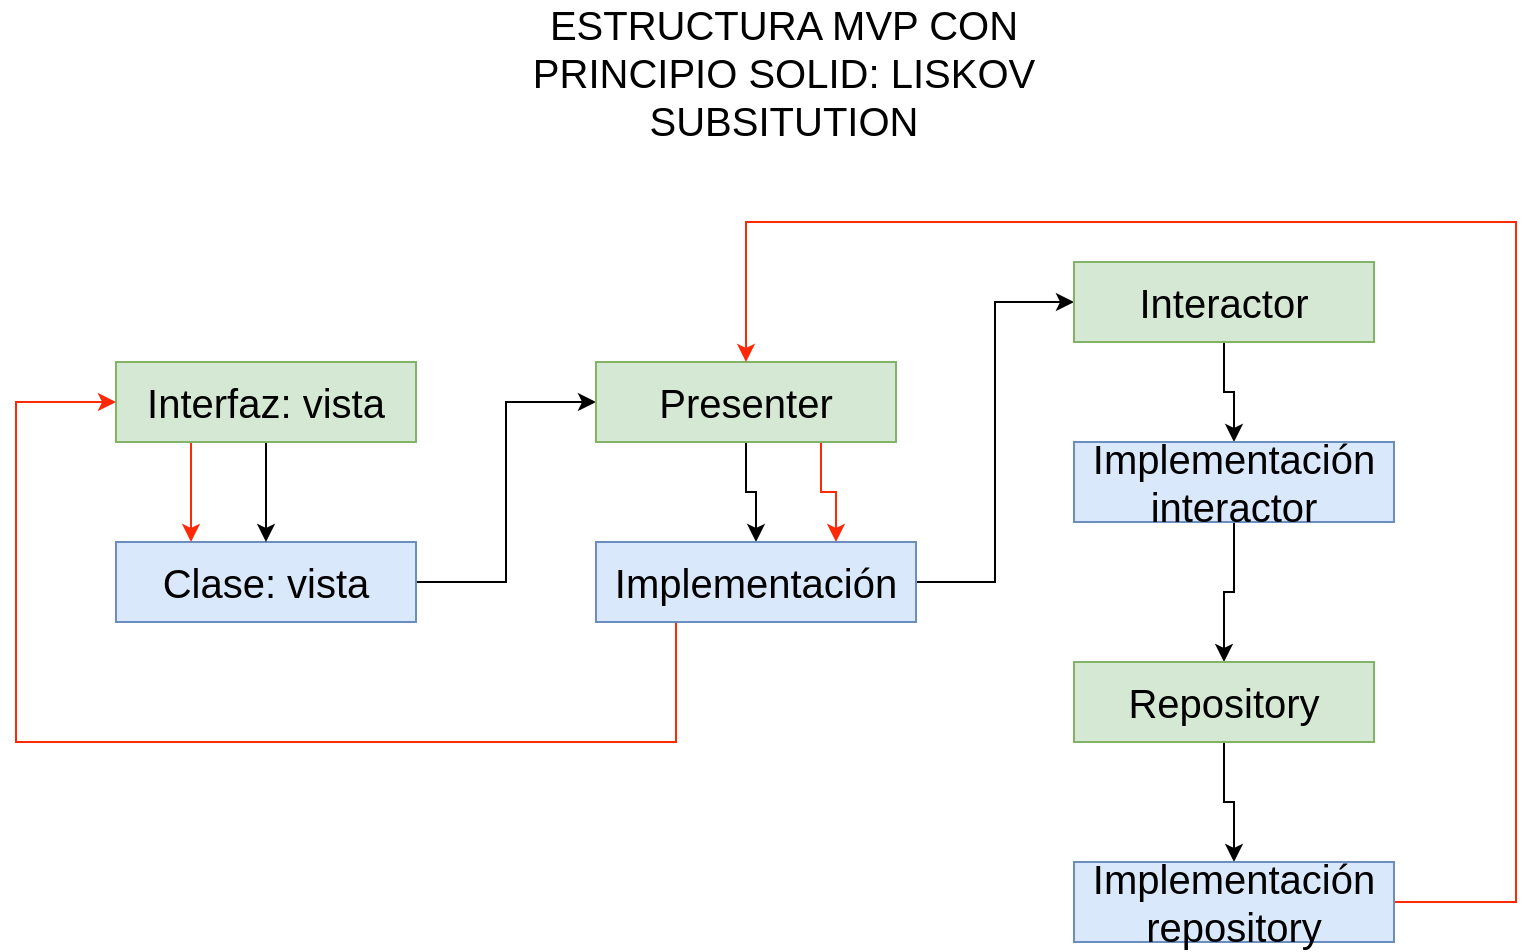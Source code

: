 <mxfile version="16.1.2" type="device"><diagram id="1AcYgpXe3SPrX38BklTT" name="Página-1"><mxGraphModel dx="1422" dy="865" grid="1" gridSize="10" guides="1" tooltips="1" connect="1" arrows="1" fold="1" page="1" pageScale="1" pageWidth="827" pageHeight="1169" math="0" shadow="0"><root><mxCell id="0"/><mxCell id="1" parent="0"/><mxCell id="uYHu_dFQIAHvyXbBW9Yv-1" value="&lt;font style=&quot;font-size: 20px&quot;&gt;ESTRUCTURA MVP CON PRINCIPIO SOLID: LISKOV SUBSITUTION&lt;/font&gt;" style="text;html=1;strokeColor=none;fillColor=none;align=center;verticalAlign=middle;whiteSpace=wrap;rounded=0;" vertex="1" parent="1"><mxGeometry x="269" y="50" width="290" height="30" as="geometry"/></mxCell><mxCell id="uYHu_dFQIAHvyXbBW9Yv-14" style="edgeStyle=orthogonalEdgeStyle;rounded=0;orthogonalLoop=1;jettySize=auto;html=1;entryX=0;entryY=0.5;entryDx=0;entryDy=0;fontSize=20;" edge="1" parent="1" source="uYHu_dFQIAHvyXbBW9Yv-3" target="uYHu_dFQIAHvyXbBW9Yv-6"><mxGeometry relative="1" as="geometry"/></mxCell><mxCell id="uYHu_dFQIAHvyXbBW9Yv-3" value="Clase: vista" style="rounded=0;whiteSpace=wrap;html=1;fontSize=20;fillColor=#dae8fc;strokeColor=#6c8ebf;" vertex="1" parent="1"><mxGeometry x="80" y="300" width="150" height="40" as="geometry"/></mxCell><mxCell id="uYHu_dFQIAHvyXbBW9Yv-23" style="edgeStyle=orthogonalEdgeStyle;rounded=0;orthogonalLoop=1;jettySize=auto;html=1;exitX=0.25;exitY=1;exitDx=0;exitDy=0;entryX=0.25;entryY=0;entryDx=0;entryDy=0;fontSize=20;strokeColor=#FF2908;" edge="1" parent="1" source="uYHu_dFQIAHvyXbBW9Yv-4" target="uYHu_dFQIAHvyXbBW9Yv-3"><mxGeometry relative="1" as="geometry"/></mxCell><mxCell id="uYHu_dFQIAHvyXbBW9Yv-24" value="" style="edgeStyle=orthogonalEdgeStyle;rounded=0;orthogonalLoop=1;jettySize=auto;html=1;fontSize=20;strokeColor=#000000;" edge="1" parent="1" source="uYHu_dFQIAHvyXbBW9Yv-4" target="uYHu_dFQIAHvyXbBW9Yv-3"><mxGeometry relative="1" as="geometry"/></mxCell><mxCell id="uYHu_dFQIAHvyXbBW9Yv-4" value="Interfaz: vista" style="rounded=0;whiteSpace=wrap;html=1;fontSize=20;fillColor=#d5e8d4;strokeColor=#82b366;" vertex="1" parent="1"><mxGeometry x="80" y="210" width="150" height="40" as="geometry"/></mxCell><mxCell id="uYHu_dFQIAHvyXbBW9Yv-15" value="" style="edgeStyle=orthogonalEdgeStyle;rounded=0;orthogonalLoop=1;jettySize=auto;html=1;fontSize=20;" edge="1" parent="1" source="uYHu_dFQIAHvyXbBW9Yv-6" target="uYHu_dFQIAHvyXbBW9Yv-7"><mxGeometry relative="1" as="geometry"/></mxCell><mxCell id="uYHu_dFQIAHvyXbBW9Yv-21" style="edgeStyle=orthogonalEdgeStyle;rounded=0;orthogonalLoop=1;jettySize=auto;html=1;exitX=0.75;exitY=1;exitDx=0;exitDy=0;entryX=0.75;entryY=0;entryDx=0;entryDy=0;fontSize=20;strokeColor=#FF2908;" edge="1" parent="1" source="uYHu_dFQIAHvyXbBW9Yv-6" target="uYHu_dFQIAHvyXbBW9Yv-7"><mxGeometry relative="1" as="geometry"/></mxCell><mxCell id="uYHu_dFQIAHvyXbBW9Yv-6" value="Presenter" style="rounded=0;whiteSpace=wrap;html=1;fontSize=20;fillColor=#d5e8d4;strokeColor=#82b366;" vertex="1" parent="1"><mxGeometry x="320" y="210" width="150" height="40" as="geometry"/></mxCell><mxCell id="uYHu_dFQIAHvyXbBW9Yv-16" style="edgeStyle=orthogonalEdgeStyle;rounded=0;orthogonalLoop=1;jettySize=auto;html=1;entryX=0;entryY=0.5;entryDx=0;entryDy=0;fontSize=20;" edge="1" parent="1" source="uYHu_dFQIAHvyXbBW9Yv-7" target="uYHu_dFQIAHvyXbBW9Yv-8"><mxGeometry relative="1" as="geometry"/></mxCell><mxCell id="uYHu_dFQIAHvyXbBW9Yv-22" style="edgeStyle=orthogonalEdgeStyle;rounded=0;orthogonalLoop=1;jettySize=auto;html=1;exitX=0.25;exitY=1;exitDx=0;exitDy=0;entryX=0;entryY=0.5;entryDx=0;entryDy=0;fontSize=20;strokeColor=#FF2908;" edge="1" parent="1" source="uYHu_dFQIAHvyXbBW9Yv-7" target="uYHu_dFQIAHvyXbBW9Yv-4"><mxGeometry relative="1" as="geometry"><Array as="points"><mxPoint x="360" y="400"/><mxPoint x="30" y="400"/><mxPoint x="30" y="230"/></Array></mxGeometry></mxCell><mxCell id="uYHu_dFQIAHvyXbBW9Yv-7" value="Implementación" style="rounded=0;whiteSpace=wrap;html=1;fontSize=20;fillColor=#dae8fc;strokeColor=#6c8ebf;" vertex="1" parent="1"><mxGeometry x="320" y="300" width="160" height="40" as="geometry"/></mxCell><mxCell id="uYHu_dFQIAHvyXbBW9Yv-17" value="" style="edgeStyle=orthogonalEdgeStyle;rounded=0;orthogonalLoop=1;jettySize=auto;html=1;fontSize=20;" edge="1" parent="1" source="uYHu_dFQIAHvyXbBW9Yv-8" target="uYHu_dFQIAHvyXbBW9Yv-9"><mxGeometry relative="1" as="geometry"/></mxCell><mxCell id="uYHu_dFQIAHvyXbBW9Yv-8" value="Interactor" style="rounded=0;whiteSpace=wrap;html=1;fontSize=20;fillColor=#d5e8d4;strokeColor=#82b366;" vertex="1" parent="1"><mxGeometry x="559" y="160" width="150" height="40" as="geometry"/></mxCell><mxCell id="uYHu_dFQIAHvyXbBW9Yv-18" value="" style="edgeStyle=orthogonalEdgeStyle;rounded=0;orthogonalLoop=1;jettySize=auto;html=1;fontSize=20;" edge="1" parent="1" source="uYHu_dFQIAHvyXbBW9Yv-9" target="uYHu_dFQIAHvyXbBW9Yv-10"><mxGeometry relative="1" as="geometry"/></mxCell><mxCell id="uYHu_dFQIAHvyXbBW9Yv-9" value="Implementación interactor" style="rounded=0;whiteSpace=wrap;html=1;fontSize=20;fillColor=#dae8fc;strokeColor=#6c8ebf;" vertex="1" parent="1"><mxGeometry x="559" y="250" width="160" height="40" as="geometry"/></mxCell><mxCell id="uYHu_dFQIAHvyXbBW9Yv-19" value="" style="edgeStyle=orthogonalEdgeStyle;rounded=0;orthogonalLoop=1;jettySize=auto;html=1;fontSize=20;" edge="1" parent="1" source="uYHu_dFQIAHvyXbBW9Yv-10" target="uYHu_dFQIAHvyXbBW9Yv-11"><mxGeometry relative="1" as="geometry"/></mxCell><mxCell id="uYHu_dFQIAHvyXbBW9Yv-10" value="Repository" style="rounded=0;whiteSpace=wrap;html=1;fontSize=20;fillColor=#d5e8d4;strokeColor=#82b366;" vertex="1" parent="1"><mxGeometry x="559" y="360" width="150" height="40" as="geometry"/></mxCell><mxCell id="uYHu_dFQIAHvyXbBW9Yv-20" style="edgeStyle=orthogonalEdgeStyle;rounded=0;orthogonalLoop=1;jettySize=auto;html=1;entryX=0.5;entryY=0;entryDx=0;entryDy=0;fontSize=20;strokeColor=#FF2908;" edge="1" parent="1" source="uYHu_dFQIAHvyXbBW9Yv-11" target="uYHu_dFQIAHvyXbBW9Yv-6"><mxGeometry relative="1" as="geometry"><Array as="points"><mxPoint x="780" y="480"/><mxPoint x="780" y="140"/><mxPoint x="395" y="140"/></Array></mxGeometry></mxCell><mxCell id="uYHu_dFQIAHvyXbBW9Yv-11" value="Implementación repository" style="rounded=0;whiteSpace=wrap;html=1;fontSize=20;fillColor=#dae8fc;strokeColor=#6c8ebf;" vertex="1" parent="1"><mxGeometry x="559" y="460" width="160" height="40" as="geometry"/></mxCell></root></mxGraphModel></diagram></mxfile>